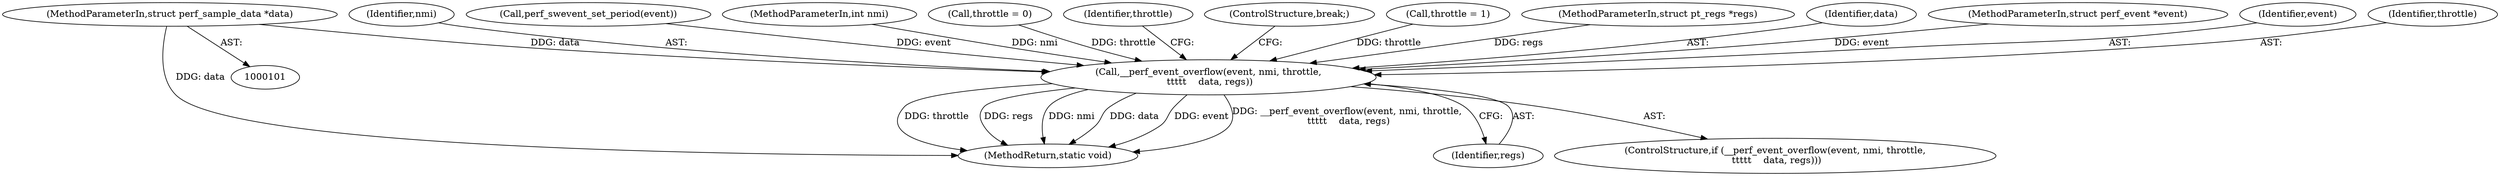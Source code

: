 digraph "1_linux_a8b0ca17b80e92faab46ee7179ba9e99ccb61233_66@pointer" {
"1000105" [label="(MethodParameterIn,struct perf_sample_data *data)"];
"1000148" [label="(Call,__perf_event_overflow(event, nmi, throttle,\n \t\t\t\t\t    data, regs))"];
"1000150" [label="(Identifier,nmi)"];
"1000133" [label="(Call,perf_swevent_set_period(event))"];
"1000104" [label="(MethodParameterIn,int nmi)"];
"1000116" [label="(Call,throttle = 0)"];
"1000105" [label="(MethodParameterIn,struct perf_sample_data *data)"];
"1000157" [label="(Identifier,throttle)"];
"1000155" [label="(ControlStructure,break;)"];
"1000147" [label="(ControlStructure,if (__perf_event_overflow(event, nmi, throttle,\n \t\t\t\t\t    data, regs)))"];
"1000156" [label="(Call,throttle = 1)"];
"1000148" [label="(Call,__perf_event_overflow(event, nmi, throttle,\n \t\t\t\t\t    data, regs))"];
"1000106" [label="(MethodParameterIn,struct pt_regs *regs)"];
"1000152" [label="(Identifier,data)"];
"1000102" [label="(MethodParameterIn,struct perf_event *event)"];
"1000159" [label="(MethodReturn,static void)"];
"1000149" [label="(Identifier,event)"];
"1000151" [label="(Identifier,throttle)"];
"1000153" [label="(Identifier,regs)"];
"1000105" -> "1000101"  [label="AST: "];
"1000105" -> "1000159"  [label="DDG: data"];
"1000105" -> "1000148"  [label="DDG: data"];
"1000148" -> "1000147"  [label="AST: "];
"1000148" -> "1000153"  [label="CFG: "];
"1000149" -> "1000148"  [label="AST: "];
"1000150" -> "1000148"  [label="AST: "];
"1000151" -> "1000148"  [label="AST: "];
"1000152" -> "1000148"  [label="AST: "];
"1000153" -> "1000148"  [label="AST: "];
"1000155" -> "1000148"  [label="CFG: "];
"1000157" -> "1000148"  [label="CFG: "];
"1000148" -> "1000159"  [label="DDG: throttle"];
"1000148" -> "1000159"  [label="DDG: regs"];
"1000148" -> "1000159"  [label="DDG: nmi"];
"1000148" -> "1000159"  [label="DDG: data"];
"1000148" -> "1000159"  [label="DDG: event"];
"1000148" -> "1000159"  [label="DDG: __perf_event_overflow(event, nmi, throttle,\n \t\t\t\t\t    data, regs)"];
"1000133" -> "1000148"  [label="DDG: event"];
"1000102" -> "1000148"  [label="DDG: event"];
"1000104" -> "1000148"  [label="DDG: nmi"];
"1000116" -> "1000148"  [label="DDG: throttle"];
"1000156" -> "1000148"  [label="DDG: throttle"];
"1000106" -> "1000148"  [label="DDG: regs"];
}

